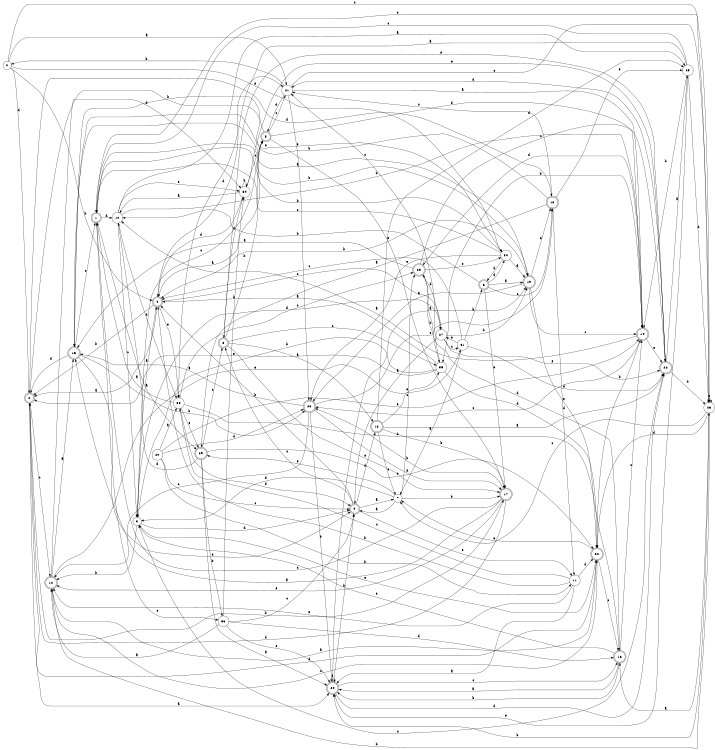 digraph n30_6 {
__start0 [label="" shape="none"];

rankdir=LR;
size="8,5";

s0 [style="filled", color="black", fillcolor="white" shape="circle", label="0"];
s1 [style="rounded,filled", color="black", fillcolor="white" shape="doublecircle", label="1"];
s2 [style="rounded,filled", color="black", fillcolor="white" shape="doublecircle", label="2"];
s3 [style="filled", color="black", fillcolor="white" shape="circle", label="3"];
s4 [style="rounded,filled", color="black", fillcolor="white" shape="doublecircle", label="4"];
s5 [style="rounded,filled", color="black", fillcolor="white" shape="doublecircle", label="5"];
s6 [style="rounded,filled", color="black", fillcolor="white" shape="doublecircle", label="6"];
s7 [style="filled", color="black", fillcolor="white" shape="circle", label="7"];
s8 [style="rounded,filled", color="black", fillcolor="white" shape="doublecircle", label="8"];
s9 [style="rounded,filled", color="black", fillcolor="white" shape="doublecircle", label="9"];
s10 [style="filled", color="black", fillcolor="white" shape="circle", label="10"];
s11 [style="filled", color="black", fillcolor="white" shape="circle", label="11"];
s12 [style="rounded,filled", color="black", fillcolor="white" shape="doublecircle", label="12"];
s13 [style="rounded,filled", color="black", fillcolor="white" shape="doublecircle", label="13"];
s14 [style="rounded,filled", color="black", fillcolor="white" shape="doublecircle", label="14"];
s15 [style="rounded,filled", color="black", fillcolor="white" shape="doublecircle", label="15"];
s16 [style="rounded,filled", color="black", fillcolor="white" shape="doublecircle", label="16"];
s17 [style="rounded,filled", color="black", fillcolor="white" shape="doublecircle", label="17"];
s18 [style="rounded,filled", color="black", fillcolor="white" shape="doublecircle", label="18"];
s19 [style="rounded,filled", color="black", fillcolor="white" shape="doublecircle", label="19"];
s20 [style="filled", color="black", fillcolor="white" shape="circle", label="20"];
s21 [style="filled", color="black", fillcolor="white" shape="circle", label="21"];
s22 [style="rounded,filled", color="black", fillcolor="white" shape="doublecircle", label="22"];
s23 [style="rounded,filled", color="black", fillcolor="white" shape="doublecircle", label="23"];
s24 [style="rounded,filled", color="black", fillcolor="white" shape="doublecircle", label="24"];
s25 [style="filled", color="black", fillcolor="white" shape="circle", label="25"];
s26 [style="filled", color="black", fillcolor="white" shape="circle", label="26"];
s27 [style="filled", color="black", fillcolor="white" shape="circle", label="27"];
s28 [style="rounded,filled", color="black", fillcolor="white" shape="doublecircle", label="28"];
s29 [style="rounded,filled", color="black", fillcolor="white" shape="doublecircle", label="29"];
s30 [style="filled", color="black", fillcolor="white" shape="circle", label="30"];
s31 [style="filled", color="black", fillcolor="white" shape="circle", label="31"];
s32 [style="rounded,filled", color="black", fillcolor="white" shape="doublecircle", label="32"];
s33 [style="filled", color="black", fillcolor="white" shape="circle", label="33"];
s34 [style="filled", color="black", fillcolor="white" shape="circle", label="34"];
s35 [style="filled", color="black", fillcolor="white" shape="circle", label="35"];
s36 [style="filled", color="black", fillcolor="white" shape="circle", label="36"];
s0 -> s21 [label="a"];
s0 -> s4 [label="b"];
s0 -> s26 [label="c"];
s0 -> s2 [label="d"];
s0 -> s30 [label="e"];
s1 -> s29 [label="a"];
s1 -> s19 [label="b"];
s1 -> s36 [label="c"];
s1 -> s10 [label="d"];
s1 -> s26 [label="e"];
s2 -> s24 [label="a"];
s2 -> s17 [label="b"];
s2 -> s12 [label="c"];
s2 -> s18 [label="d"];
s2 -> s30 [label="e"];
s3 -> s4 [label="a"];
s3 -> s12 [label="b"];
s3 -> s5 [label="c"];
s3 -> s9 [label="d"];
s3 -> s32 [label="e"];
s4 -> s2 [label="a"];
s4 -> s2 [label="b"];
s4 -> s27 [label="c"];
s4 -> s21 [label="d"];
s4 -> s33 [label="e"];
s5 -> s4 [label="a"];
s5 -> s15 [label="b"];
s5 -> s21 [label="c"];
s5 -> s14 [label="d"];
s5 -> s17 [label="e"];
s6 -> s19 [label="a"];
s6 -> s10 [label="b"];
s6 -> s18 [label="c"];
s6 -> s30 [label="d"];
s6 -> s17 [label="e"];
s7 -> s9 [label="a"];
s7 -> s17 [label="b"];
s7 -> s23 [label="c"];
s7 -> s3 [label="d"];
s7 -> s29 [label="e"];
s8 -> s13 [label="a"];
s8 -> s5 [label="b"];
s8 -> s35 [label="c"];
s8 -> s34 [label="d"];
s8 -> s17 [label="e"];
s9 -> s7 [label="a"];
s9 -> s4 [label="b"];
s9 -> s8 [label="c"];
s9 -> s13 [label="d"];
s9 -> s11 [label="e"];
s10 -> s25 [label="a"];
s10 -> s14 [label="b"];
s10 -> s3 [label="c"];
s10 -> s33 [label="d"];
s10 -> s34 [label="e"];
s11 -> s24 [label="a"];
s11 -> s4 [label="b"];
s11 -> s33 [label="c"];
s11 -> s32 [label="d"];
s11 -> s12 [label="e"];
s12 -> s15 [label="a"];
s12 -> s26 [label="b"];
s12 -> s32 [label="c"];
s12 -> s34 [label="d"];
s12 -> s31 [label="e"];
s13 -> s22 [label="a"];
s13 -> s17 [label="b"];
s13 -> s7 [label="c"];
s13 -> s25 [label="d"];
s13 -> s35 [label="e"];
s14 -> s10 [label="a"];
s14 -> s35 [label="b"];
s14 -> s28 [label="c"];
s14 -> s23 [label="d"];
s14 -> s22 [label="e"];
s15 -> s19 [label="a"];
s15 -> s28 [label="b"];
s15 -> s1 [label="c"];
s15 -> s2 [label="d"];
s15 -> s9 [label="e"];
s16 -> s24 [label="a"];
s16 -> s24 [label="b"];
s16 -> s14 [label="c"];
s16 -> s23 [label="d"];
s16 -> s3 [label="e"];
s17 -> s15 [label="a"];
s17 -> s28 [label="b"];
s17 -> s1 [label="c"];
s17 -> s2 [label="d"];
s17 -> s12 [label="e"];
s18 -> s29 [label="a"];
s18 -> s15 [label="b"];
s18 -> s21 [label="c"];
s18 -> s11 [label="d"];
s18 -> s25 [label="e"];
s19 -> s28 [label="a"];
s19 -> s4 [label="b"];
s19 -> s14 [label="c"];
s19 -> s18 [label="d"];
s19 -> s32 [label="e"];
s20 -> s33 [label="a"];
s20 -> s11 [label="b"];
s20 -> s9 [label="c"];
s20 -> s28 [label="d"];
s20 -> s14 [label="e"];
s21 -> s14 [label="a"];
s21 -> s0 [label="b"];
s21 -> s26 [label="c"];
s21 -> s5 [label="d"];
s21 -> s28 [label="e"];
s22 -> s25 [label="a"];
s22 -> s26 [label="b"];
s22 -> s3 [label="c"];
s22 -> s21 [label="d"];
s22 -> s8 [label="e"];
s23 -> s15 [label="a"];
s23 -> s35 [label="b"];
s23 -> s22 [label="c"];
s23 -> s27 [label="d"];
s23 -> s30 [label="e"];
s24 -> s19 [label="a"];
s24 -> s9 [label="b"];
s24 -> s16 [label="c"];
s24 -> s22 [label="d"];
s24 -> s24 [label="e"];
s25 -> s33 [label="a"];
s25 -> s14 [label="b"];
s25 -> s1 [label="c"];
s25 -> s26 [label="d"];
s25 -> s24 [label="e"];
s26 -> s16 [label="a"];
s26 -> s24 [label="b"];
s26 -> s7 [label="c"];
s26 -> s32 [label="d"];
s26 -> s26 [label="e"];
s27 -> s9 [label="a"];
s27 -> s19 [label="b"];
s27 -> s31 [label="c"];
s27 -> s3 [label="d"];
s27 -> s22 [label="e"];
s28 -> s15 [label="a"];
s28 -> s24 [label="b"];
s28 -> s12 [label="c"];
s28 -> s17 [label="d"];
s28 -> s18 [label="e"];
s29 -> s24 [label="a"];
s29 -> s36 [label="b"];
s29 -> s8 [label="c"];
s29 -> s10 [label="d"];
s29 -> s32 [label="e"];
s30 -> s19 [label="a"];
s30 -> s1 [label="b"];
s30 -> s1 [label="c"];
s30 -> s6 [label="d"];
s30 -> s28 [label="e"];
s31 -> s7 [label="a"];
s31 -> s6 [label="b"];
s31 -> s4 [label="c"];
s31 -> s22 [label="d"];
s31 -> s27 [label="e"];
s32 -> s12 [label="a"];
s32 -> s14 [label="b"];
s32 -> s16 [label="c"];
s32 -> s2 [label="d"];
s32 -> s7 [label="e"];
s33 -> s1 [label="a"];
s33 -> s16 [label="b"];
s33 -> s23 [label="c"];
s33 -> s9 [label="d"];
s33 -> s29 [label="e"];
s34 -> s10 [label="a"];
s34 -> s34 [label="b"];
s34 -> s5 [label="c"];
s34 -> s4 [label="d"];
s34 -> s22 [label="e"];
s35 -> s4 [label="a"];
s35 -> s3 [label="b"];
s35 -> s21 [label="c"];
s35 -> s32 [label="d"];
s35 -> s2 [label="e"];
s36 -> s12 [label="a"];
s36 -> s34 [label="b"];
s36 -> s9 [label="c"];
s36 -> s16 [label="d"];
s36 -> s24 [label="e"];

}
